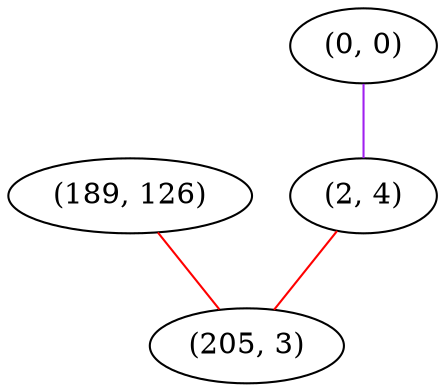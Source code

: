 graph "" {
"(189, 126)";
"(0, 0)";
"(2, 4)";
"(205, 3)";
"(189, 126)" -- "(205, 3)"  [color=red, key=0, weight=1];
"(0, 0)" -- "(2, 4)"  [color=purple, key=0, weight=4];
"(2, 4)" -- "(205, 3)"  [color=red, key=0, weight=1];
}
